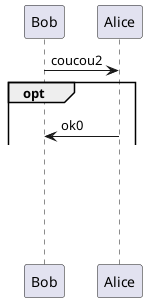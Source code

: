 {
  "sha1": "pn5mrmc22udxxvxhiv7y1d29befqlpj",
  "insertion": {
    "when": "2024-06-04T17:28:41.464Z",
    "user": "plantuml@gmail.com"
  }
}
@startuml
!pragma teoz true
Bob->Alice: coucou2
opt
Alice->Bob: ok0
newpage
Alice->Bob: ok1
else toto
Alice->Bob: ok2
end
@enduml
